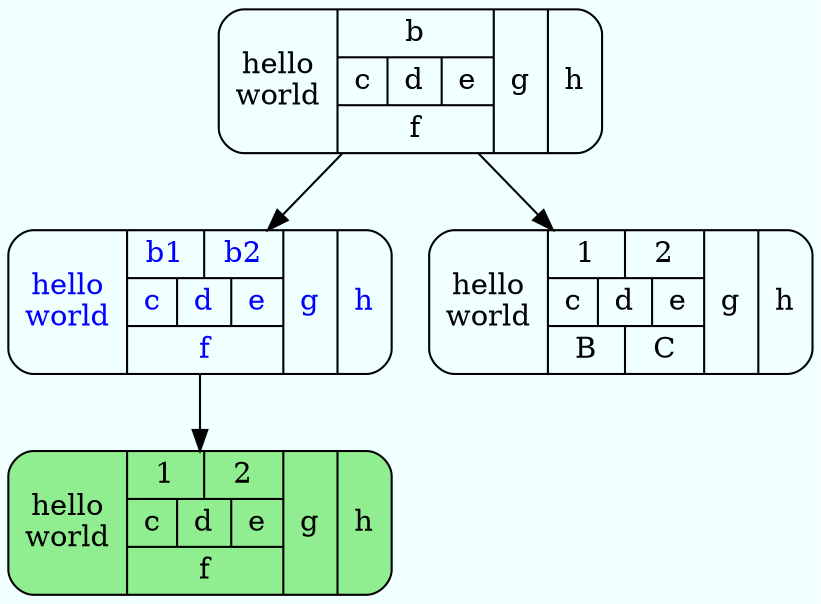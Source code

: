 digraph "rec"
{
 graph [bgcolor=azure];
 node [shape=Mrecord];
 4 [label="hello\nworld |{ b |{c|d|e}| f}| g | h"];
 5 [fontcolor=blue label="hello\nworld |{ {b1|b2} |{c|d|e}| f}| g | h"];
 6 [style=filled fillcolor=lightgreen label="hello\nworld |{ {1|2} |{c|d|e}| f}| g | h"];
 7 [label="hello\nworld |{ {1|2} |{c|d|e}| {B|C}}| g | h"];

4->5->6;
4->7;

}
